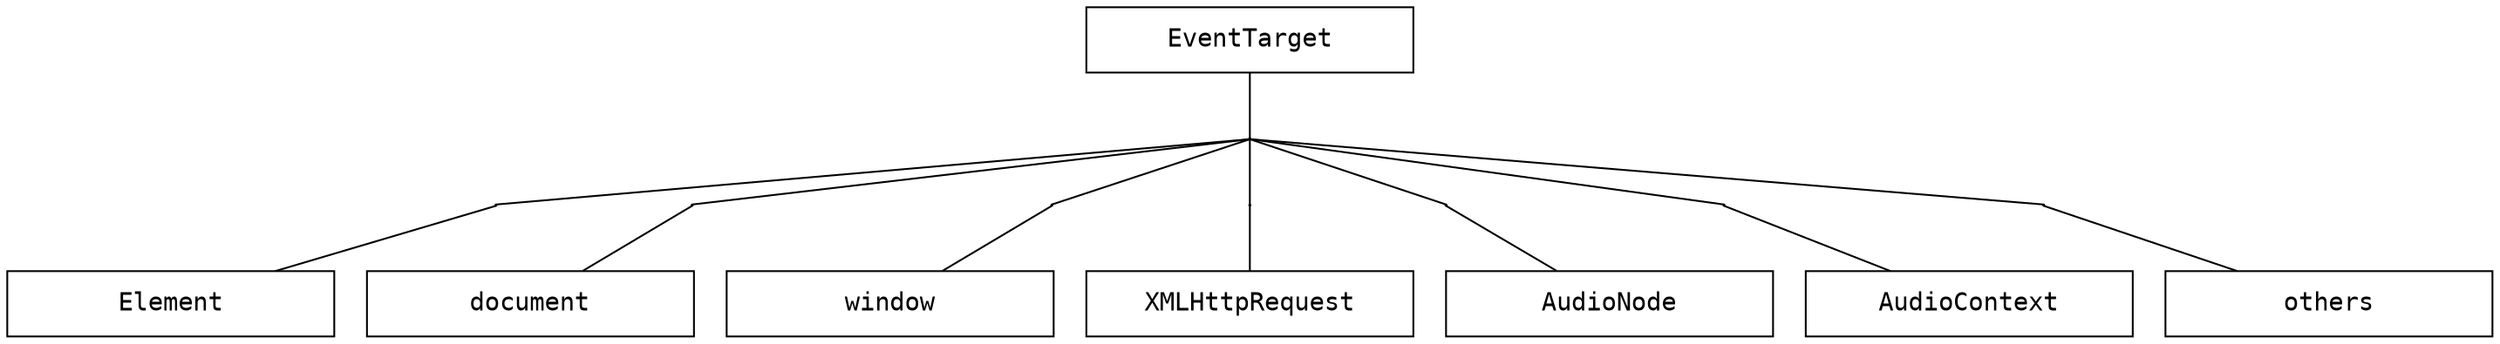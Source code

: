 digraph hierarchy {
  graph [rankdir=TB,concentrate=true] // nodesep=0.2
  node [fontname=Courier,shape=box,width=2.5]
  edge [dir=none]

  EventTargetpoint [shape=point,width=0.01,height=0.01]
  Elementpoint [shape=point,width=0.01,height=0.01]
  documentpoint [shape=point,width=0.01,height=0.01]
  windowpoint [shape=point,width=0.01,height=0.01]
  XMLHttpRequestpoint [shape=point,width=0.01,height=0.01]
  AudioNodepoint [shape=point,width=0.01,height=0.01]
  AudioContextpoint [shape=point,width=0.01,height=0.01]
  otherspoint [shape=point,width=0.01,height=0.01]

  EventTarget->EventTargetpoint
  EventTargetpoint->{Elementpoint, documentpoint, windowpoint, XMLHttpRequestpoint, AudioNodepoint, AudioContextpoint, otherspoint}
  Elementpoint->Element
  documentpoint->document
  windowpoint->window
  XMLHttpRequestpoint->XMLHttpRequest
  AudioNodepoint->AudioNode
  AudioContextpoint->AudioContext
  otherspoint->others

}